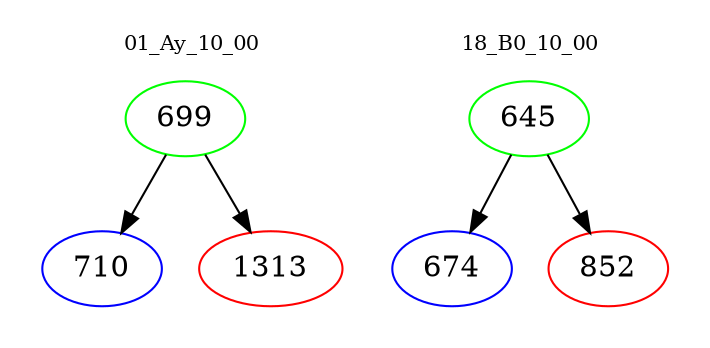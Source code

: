 digraph{
subgraph cluster_0 {
color = white
label = "01_Ay_10_00";
fontsize=10;
T0_699 [label="699", color="green"]
T0_699 -> T0_710 [color="black"]
T0_710 [label="710", color="blue"]
T0_699 -> T0_1313 [color="black"]
T0_1313 [label="1313", color="red"]
}
subgraph cluster_1 {
color = white
label = "18_B0_10_00";
fontsize=10;
T1_645 [label="645", color="green"]
T1_645 -> T1_674 [color="black"]
T1_674 [label="674", color="blue"]
T1_645 -> T1_852 [color="black"]
T1_852 [label="852", color="red"]
}
}
